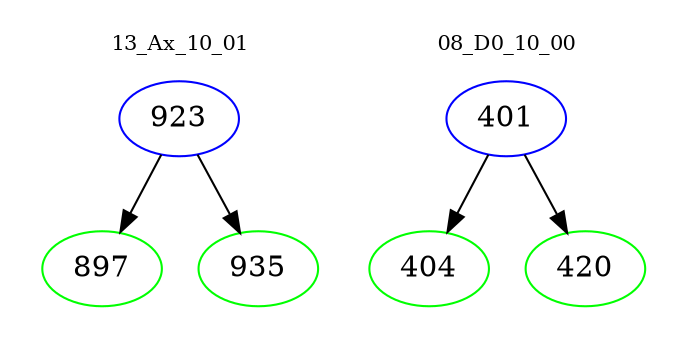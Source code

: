 digraph{
subgraph cluster_0 {
color = white
label = "13_Ax_10_01";
fontsize=10;
T0_923 [label="923", color="blue"]
T0_923 -> T0_897 [color="black"]
T0_897 [label="897", color="green"]
T0_923 -> T0_935 [color="black"]
T0_935 [label="935", color="green"]
}
subgraph cluster_1 {
color = white
label = "08_D0_10_00";
fontsize=10;
T1_401 [label="401", color="blue"]
T1_401 -> T1_404 [color="black"]
T1_404 [label="404", color="green"]
T1_401 -> T1_420 [color="black"]
T1_420 [label="420", color="green"]
}
}
